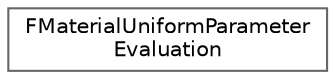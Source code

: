 digraph "Graphical Class Hierarchy"
{
 // INTERACTIVE_SVG=YES
 // LATEX_PDF_SIZE
  bgcolor="transparent";
  edge [fontname=Helvetica,fontsize=10,labelfontname=Helvetica,labelfontsize=10];
  node [fontname=Helvetica,fontsize=10,shape=box,height=0.2,width=0.4];
  rankdir="LR";
  Node0 [id="Node000000",label="FMaterialUniformParameter\lEvaluation",height=0.2,width=0.4,color="grey40", fillcolor="white", style="filled",URL="$d2/d8c/classFMaterialUniformParameterEvaluation.html",tooltip="Represents the evaluation of a material parameter directly to a byte offset in the preshader uniform ..."];
}
